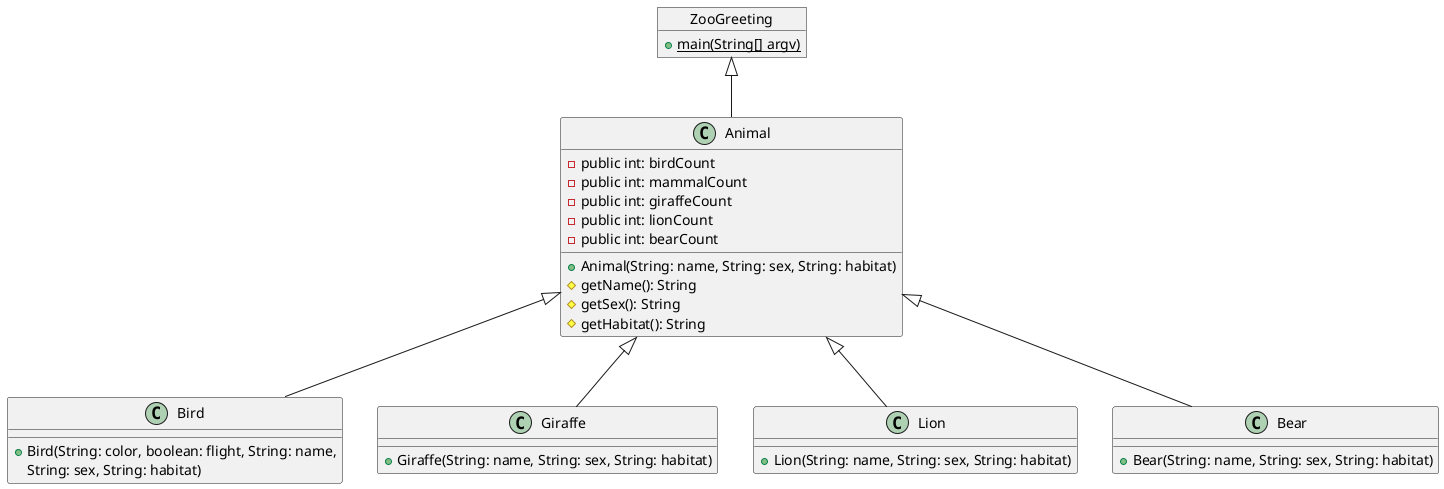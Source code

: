 @startuml

object ZooGreeting {
    + main(String[] argv) {static}
}

class Animal extends ZooGreeting {
    - public int: birdCount
    - public int: mammalCount
    - public int: giraffeCount
    - public int: lionCount
    - public int: bearCount
    + Animal(String: name, String: sex, String: habitat)
    # getName(): String
    # getSex(): String
    # getHabitat(): String
}

class Bird extends Animal {
    + Bird(String: color, boolean: flight, String: name,
      String: sex, String: habitat)
}

class Giraffe extends Animal {
    + Giraffe(String: name, String: sex, String: habitat)
}

class Lion extends Animal {
    + Lion(String: name, String: sex, String: habitat)
}

class Bear extends Animal {
    + Bear(String: name, String: sex, String: habitat)
}
@enduml